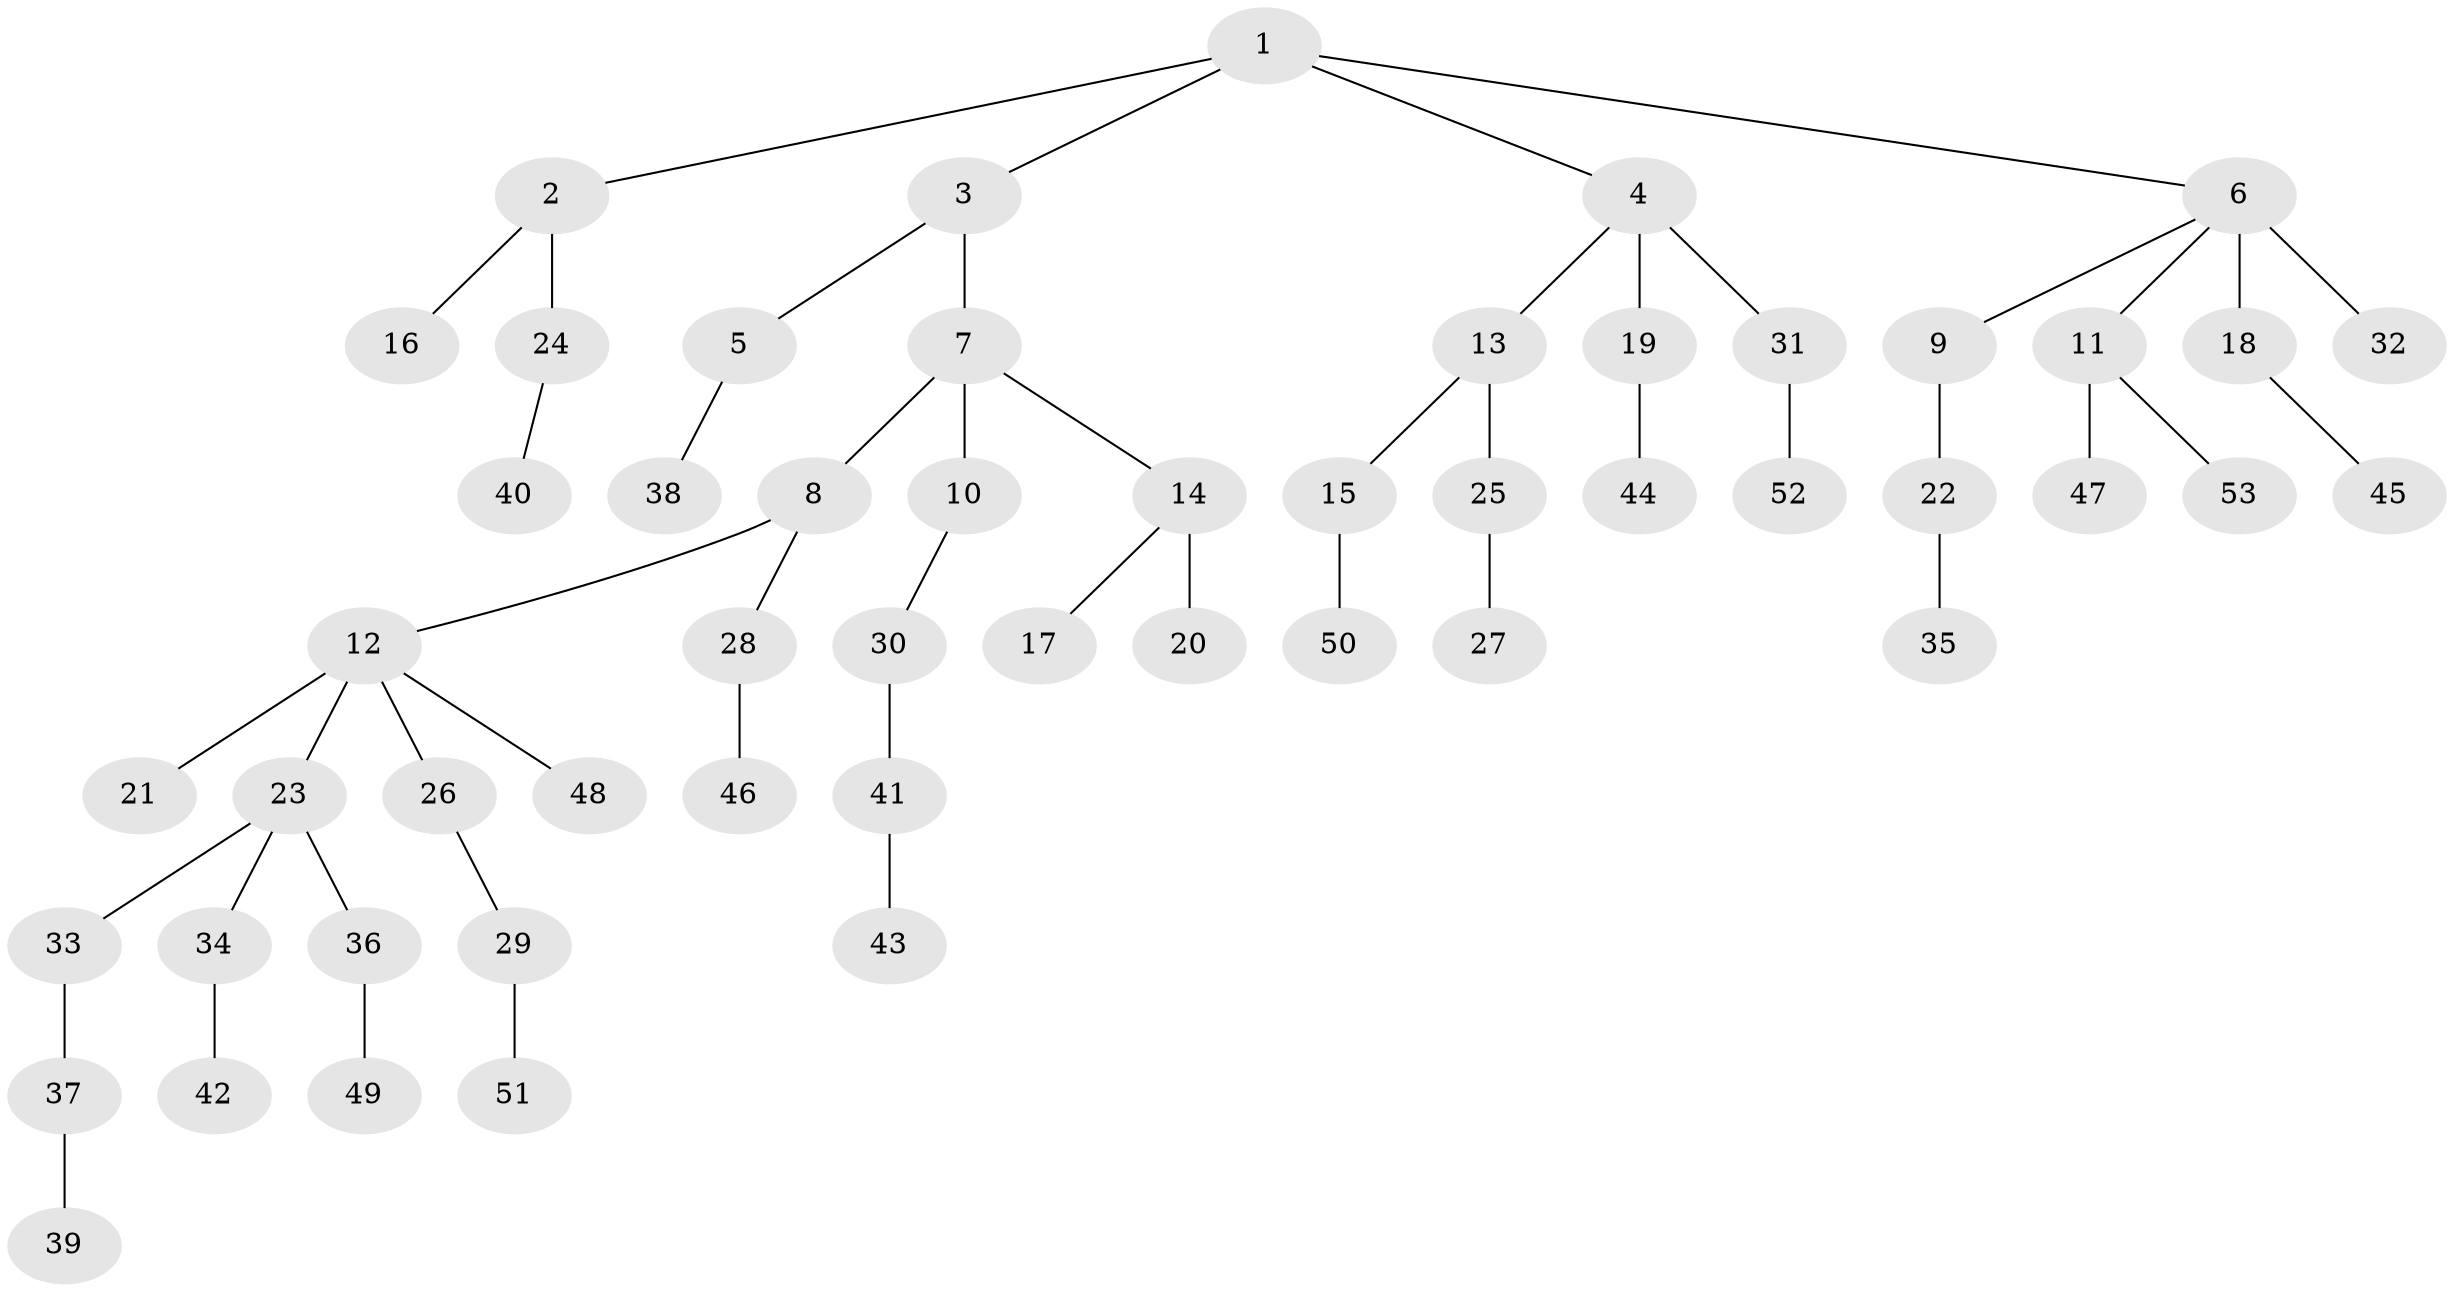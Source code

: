 // original degree distribution, {7: 0.009615384615384616, 4: 0.057692307692307696, 6: 0.028846153846153848, 2: 0.2692307692307692, 8: 0.009615384615384616, 5: 0.019230769230769232, 3: 0.09615384615384616, 1: 0.5096153846153846}
// Generated by graph-tools (version 1.1) at 2025/37/03/09/25 02:37:01]
// undirected, 53 vertices, 52 edges
graph export_dot {
graph [start="1"]
  node [color=gray90,style=filled];
  1;
  2;
  3;
  4;
  5;
  6;
  7;
  8;
  9;
  10;
  11;
  12;
  13;
  14;
  15;
  16;
  17;
  18;
  19;
  20;
  21;
  22;
  23;
  24;
  25;
  26;
  27;
  28;
  29;
  30;
  31;
  32;
  33;
  34;
  35;
  36;
  37;
  38;
  39;
  40;
  41;
  42;
  43;
  44;
  45;
  46;
  47;
  48;
  49;
  50;
  51;
  52;
  53;
  1 -- 2 [weight=1.0];
  1 -- 3 [weight=1.0];
  1 -- 4 [weight=1.0];
  1 -- 6 [weight=1.0];
  2 -- 16 [weight=1.0];
  2 -- 24 [weight=1.0];
  3 -- 5 [weight=1.0];
  3 -- 7 [weight=1.0];
  4 -- 13 [weight=1.0];
  4 -- 19 [weight=2.0];
  4 -- 31 [weight=1.0];
  5 -- 38 [weight=1.0];
  6 -- 9 [weight=1.0];
  6 -- 11 [weight=1.0];
  6 -- 18 [weight=3.0];
  6 -- 32 [weight=1.0];
  7 -- 8 [weight=1.0];
  7 -- 10 [weight=1.0];
  7 -- 14 [weight=1.0];
  8 -- 12 [weight=1.0];
  8 -- 28 [weight=1.0];
  9 -- 22 [weight=1.0];
  10 -- 30 [weight=1.0];
  11 -- 47 [weight=1.0];
  11 -- 53 [weight=1.0];
  12 -- 21 [weight=1.0];
  12 -- 23 [weight=2.0];
  12 -- 26 [weight=1.0];
  12 -- 48 [weight=1.0];
  13 -- 15 [weight=1.0];
  13 -- 25 [weight=1.0];
  14 -- 17 [weight=1.0];
  14 -- 20 [weight=3.0];
  15 -- 50 [weight=1.0];
  18 -- 45 [weight=1.0];
  19 -- 44 [weight=1.0];
  22 -- 35 [weight=1.0];
  23 -- 33 [weight=1.0];
  23 -- 34 [weight=1.0];
  23 -- 36 [weight=1.0];
  24 -- 40 [weight=1.0];
  25 -- 27 [weight=1.0];
  26 -- 29 [weight=1.0];
  28 -- 46 [weight=1.0];
  29 -- 51 [weight=1.0];
  30 -- 41 [weight=1.0];
  31 -- 52 [weight=1.0];
  33 -- 37 [weight=1.0];
  34 -- 42 [weight=1.0];
  36 -- 49 [weight=1.0];
  37 -- 39 [weight=1.0];
  41 -- 43 [weight=1.0];
}
